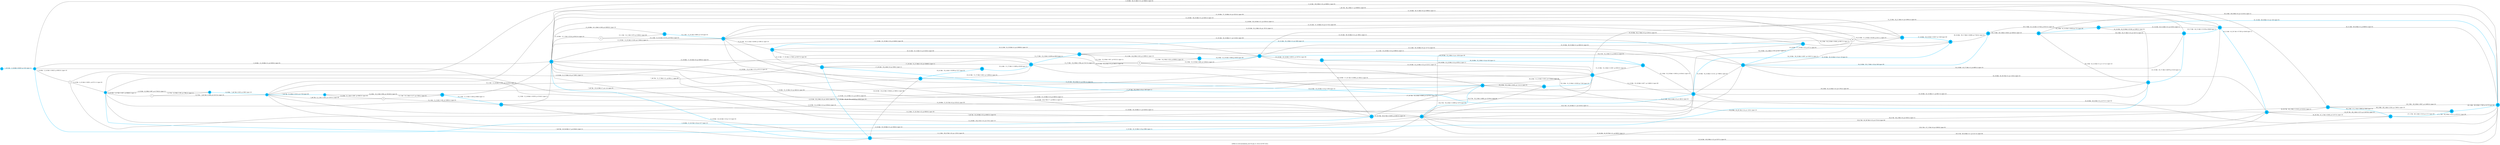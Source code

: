 graph LINKS{
	label="LINKS [v1.8.6] installation_test Fri Jan 21 16:41:34 PST 2022;"
	rankdir=LR;
	node [shape = circle];
	1 [style=filled, fillcolor=deepskyblue, color=deepskyblue]
	2 [style=filled, fillcolor=deepskyblue, color=deepskyblue]
	1 -- 2 [ label = "1_40.1kb - 2_24.6kb l=65821 g=181 type=11", penwidth=2.0, color=deepskyblue ]
	2 -- 3 [ label = "2_24.6kb - 3_14.3kb l=18423, g=8853.0, type=10" ]
	2 -- 12 [ label = "2_24.6kb - 12_16.6kb l=5, g=5030.0, type=01" ]
	2 [style=filled, fillcolor=deepskyblue, color=deepskyblue]
	27 [style=filled, fillcolor=deepskyblue, color=deepskyblue]
	2 -- 27 [ label = "2_24.6kb - 27_33.7kb l=10 g=1377 type=10", penwidth=2.0, color=deepskyblue ]
	2 -- 31 [ label = "2_24.6kb - 31_22.9kb l=9, g=4653.0, type=00" ]
	2 -- 44 [ label = "2_24.6kb - 44_21.4kb l=11, g=2646.0, type=01" ]
	3 -- 4 [ label = "3_14.3kb - 4_10.5kb l=24951, g=6711.3, type=01" ]
	3 -- 31 [ label = "3_14.3kb - 31_22.9kb l=13, g=2034.0, type=10" ]
	3 -- 49 [ label = "3_14.3kb - 49_8.9kb l=10, g=6606.2, type=01" ]
	4 -- 5 [ label = "4_10.5kb - 5_0.7kb l=1857, g=8848.0, type=11" ]
	4 -- 6 [ label = "4_10.5kb - 6_0.9kb l=667, g=17542.0, type=11" ]
	4 -- 21 [ label = "4_10.5kb - 21_27.0kb l=6, g=7169.5, type=11" ]
	4 -- 30 [ label = "4_10.5kb - 30_3.0kb l=6, g=-543.0, type=11" ]
	4 -- 31 [ label = "4_10.5kb - 31_22.9kb l=11, g=2387.0, type=01" ]
	4 -- 33 [ label = "4_10.5kb - 33_20.9kb l=5, g=1950.0, type=10" ]
	4 [style=filled, fillcolor=deepskyblue, color=deepskyblue]
	42 [style=filled, fillcolor=deepskyblue, color=deepskyblue]
	4 -- 42 [ label = "4_10.5kb - 42_22.0kb l=10 g=3981 type=11", penwidth=2.0, color=deepskyblue ]
	5 -- 6 [ label = "5_0.7kb - 6_0.9kb l=295, g=7981.0, type=11" ]
	5 -- 7 [ label = "5_0.7kb - 7_48.7kb l=1399, g=12575.0, type=10" ]
	6 [style=filled, fillcolor=deepskyblue, color=deepskyblue]
	7 [style=filled, fillcolor=deepskyblue, color=deepskyblue]
	6 -- 7 [ label = "6_0.9kb - 7_48.7kb l=5031 g=3691 type=10", penwidth=2.0, color=deepskyblue ]
	7 [style=filled, fillcolor=deepskyblue, color=deepskyblue]
	8 [style=filled, fillcolor=deepskyblue, color=deepskyblue]
	7 -- 8 [ label = "7_48.7kb - 8_4.0kb l=23311 g=1734 type=00", penwidth=2.0, color=deepskyblue ]
	7 -- 9 [ label = "7_48.7kb - 9_1.1kb l=1483, g=15201.0, type=00" ]
	7 -- 18 [ label = "7_48.7kb - 18_34.3kb l=7, g=5344.0, type=11" ]
	7 -- 19 [ label = "7_48.7kb - 19_41.9kb l=7, g=-1.0, type=01" ]
	7 -- 21 [ label = "7_48.7kb - 21_27.0kb l=11, g=6011.7, type=00" ]
	7 -- 33 [ label = "7_48.7kb - 33_20.9kb l=25, g=6822.3, type=01" ]
	7 -- 46 [ label = "7_48.7kb - 46_2.9kb l=7, g=6606.0, type=01" ]
	8 -- 9 [ label = "8_4.0kb - 9_1.1kb l=1087, g=9462.9, type=00" ]
	8 -- 10 [ label = "8_4.0kb - 10_2.2kb l=904, g=18140.8, type=01" ]
	9 -- 10 [ label = "9_1.1kb - 10_2.2kb l=1177, g=7593.2, type=01" ]
	9 -- 11 [ label = "9_1.1kb - 11_3.5kb l=548, g=18665.0, type=01" ]
	10 [style=filled, fillcolor=deepskyblue, color=deepskyblue]
	11 [style=filled, fillcolor=deepskyblue, color=deepskyblue]
	10 -- 11 [ label = "10_2.2kb - 11_3.5kb l=1943 g=8892 type=11", penwidth=2.0, color=deepskyblue ]
	10 -- 12 [ label = "10_2.2kb - 12_16.6kb l=2391, g=15526.8, type=11" ]
	11 -- 12 [ label = "11_3.5kb - 12_16.6kb l=18230, g=3144.0, type=11" ]
	11 -- 27 [ label = "11_3.5kb - 27_33.7kb l=13, g=9959.9, type=00" ]
	11 -- 28 [ label = "11_3.5kb - 28_6.7kb l=10, g=-133.0, type=01" ]
	12 -- 13 [ label = "12_16.6kb - 13_1.2kb l=3124, g=9512.0, type=10" ]
	12 -- 14 [ label = "12_16.6kb - 14_1.2kb l=1183, g=16050.0, type=10" ]
	12 -- 15 [ label = "12_16.6kb - 15_33.2kb l=1520, g=17465.0, type=11" ]
	12 -- 17 [ label = "12_16.6kb - 17_20.2kb l=8, g=4903.0, type=01" ]
	12 [style=filled, fillcolor=deepskyblue, color=deepskyblue]
	18 [style=filled, fillcolor=deepskyblue, color=deepskyblue]
	12 -- 18 [ label = "12_16.6kb - 18_34.3kb l=16 g=112 type=01", penwidth=2.0, color=deepskyblue ]
	12 -- 19 [ label = "12_16.6kb - 19_41.9kb l=10, g=911.9, type=01" ]
	12 -- 25 [ label = "12_16.6kb - 25_19.3kb l=16, g=5448.8, type=00" ]
	12 -- 27 [ label = "12_16.6kb - 27_33.7kb l=8, g=1614.0, type=00" ]
	12 -- 28 [ label = "12_16.6kb - 28_6.7kb l=13, g=276.0, type=10" ]
	12 -- 31 [ label = "12_16.6kb - 31_22.9kb l=13, g=3492.6, type=11" ]
	12 -- 34 [ label = "12_16.6kb - 34_10.8kb l=7, g=5526.0, type=11" ]
	12 -- 36 [ label = "12_16.6kb - 36_32.8kb l=5, g=4561.0, type=10" ]
	12 -- 37 [ label = "12_16.6kb - 37_19.8kb l=6, g=3225.0, type=00" ]
	12 -- 38 [ label = "12_16.6kb - 38_16.0kb l=11, g=2635.0, type=11" ]
	12 -- 44 [ label = "12_16.6kb - 44_21.4kb l=8, g=2988.0, type=11" ]
	13 -- 14 [ label = "13_1.2kb - 14_1.2kb l=670, g=5369.0, type=00" ]
	13 -- 15 [ label = "13_1.2kb - 15_33.2kb l=4720, g=6784.0, type=01" ]
	14 [style=filled, fillcolor=deepskyblue, color=deepskyblue]
	15 [style=filled, fillcolor=deepskyblue, color=deepskyblue]
	14 -- 15 [ label = "14_1.2kb - 15_33.2kb l=8665 g=218 type=01", penwidth=2.0, color=deepskyblue ]
	15 -- 16 [ label = "15_33.2kb - 16_12.2kb l=42636, g=2891.6, type=10" ]
	15 -- 28 [ label = "15_33.2kb - 28_6.7kb l=7, g=6952.3, type=01" ]
	15 -- 29 [ label = "15_33.2kb - 29_4.0kb l=5, g=3957.4, type=01" ]
	15 -- 34 [ label = "15_33.2kb - 34_10.8kb l=7, g=1128.0, type=00" ]
	15 -- 35 [ label = "15_33.2kb - 35_2.0kb l=8, g=-787.0, type=11" ]
	15 -- 37 [ label = "15_33.2kb - 37_19.8kb l=6, g=2770.0, type=00" ]
	15 -- 38 [ label = "15_33.2kb - 38_16.0kb l=11, g=-390.5, type=11" ]
	16 -- 17 [ label = "16_12.2kb - 17_20.2kb l=27663, g=6327.9, type=00" ]
	16 -- 22 [ label = "16_12.2kb - 22_3.2kb l=5, g=2183.0, type=00" ]
	16 -- 25 [ label = "16_12.2kb - 25_19.3kb l=5, g=10608.0, type=10" ]
	16 -- 29 [ label = "16_12.2kb - 29_4.0kb l=9, g=2882.0, type=00" ]
	16 [style=filled, fillcolor=deepskyblue, color=deepskyblue]
	35 [style=filled, fillcolor=deepskyblue, color=deepskyblue]
	16 -- 35 [ label = "16_12.2kb - 35_2.0kb l=11 g=1665 type=10", penwidth=2.0, color=deepskyblue ]
	17 [style=filled, fillcolor=deepskyblue, color=deepskyblue]
	18 [style=filled, fillcolor=deepskyblue, color=deepskyblue]
	17 -- 18 [ label = "17_20.2kb - 18_34.3kb l=42323 g=3658 type=00", penwidth=2.0, color=deepskyblue ]
	17 -- 20 [ label = "17_20.2kb - 20_4.4kb l=8, g=398.0, type=11" ]
	17 -- 21 [ label = "17_20.2kb - 21_27.0kb l=10, g=10468.0, type=11" ]
	17 [style=filled, fillcolor=deepskyblue, color=deepskyblue]
	29 [style=filled, fillcolor=deepskyblue, color=deepskyblue]
	17 -- 29 [ label = "17_20.2kb - 29_4.0kb l=10 g=-563 type=11", penwidth=2.0, color=deepskyblue ]
	18 -- 19 [ label = "18_34.3kb - 19_41.9kb l=30444, g=5885.0, type=00" ]
	18 -- 45 [ label = "18_34.3kb - 45_30.7kb l=11, g=649.0, type=11" ]
	18 -- 49 [ label = "18_34.3kb - 49_8.9kb l=13, g=2237.4, type=01" ]
	19 [style=filled, fillcolor=deepskyblue, color=deepskyblue]
	20 [style=filled, fillcolor=deepskyblue, color=deepskyblue]
	19 -- 20 [ label = "19_41.9kb - 20_4.4kb l=24299 g=2227 type=01", penwidth=2.0, color=deepskyblue ]
	19 -- 21 [ label = "19_41.9kb - 21_27.0kb l=4615, g=14904.0, type=01" ]
	19 [style=filled, fillcolor=deepskyblue, color=deepskyblue]
	33 [style=filled, fillcolor=deepskyblue, color=deepskyblue]
	19 -- 33 [ label = "19_41.9kb - 33_20.9kb l=10 g=1304 type=10", penwidth=2.0, color=deepskyblue ]
	20 [style=filled, fillcolor=deepskyblue, color=deepskyblue]
	21 [style=filled, fillcolor=deepskyblue, color=deepskyblue]
	20 -- 21 [ label = "20_4.4kb - 21_27.0kb l=11889 g=8249 type=11", penwidth=2.0, color=deepskyblue ]
	21 [style=filled, fillcolor=deepskyblue, color=deepskyblue]
	22 [style=filled, fillcolor=deepskyblue, color=deepskyblue]
	21 -- 22 [ label = "21_27.0kb - 22_3.2kb l=14293 g=4916 type=11", penwidth=2.0, color=deepskyblue ]
	21 -- 23 [ label = "21_27.0kb - 23_0.9kb l=786, g=17217.0, type=11" ]
	21 -- 44 [ label = "21_27.0kb - 44_21.4kb l=9, g=-483.0, type=01" ]
	22 -- 23 [ label = "22_3.2kb - 23_0.9kb l=847, g=9132.0, type=11" ]
	22 -- 24 [ label = "22_3.2kb - 24_0.9kb l=453, g=18085.0, type=10" ]
	22 -- 33 [ label = "22_3.2kb - 33_20.9kb l=10, g=4963.0, type=11" ]
	22 -- 34 [ label = "22_3.2kb - 34_10.8kb l=9, g=-277.0, type=01" ]
	23 -- 24 [ label = "23_0.9kb - 24_0.9kb l=424, g=8090.0, type=10" ]
	23 -- 25 [ label = "23_0.9kb - 25_19.3kb l=869, g=15943.0, type=10" ]
	23 -- 45 [ label = "23_0.9kb - 45_30.7kb l=14, g=-120.0, type=10" ]
	24 [style=filled, fillcolor=deepskyblue, color=deepskyblue]
	25 [style=filled, fillcolor=deepskyblue, color=deepskyblue]
	24 -- 25 [ label = "24_0.9kb - 25_19.3kb l=3664 g=6930 type=00", penwidth=2.0, color=deepskyblue ]
	25 -- 26 [ label = "25_19.3kb - 26_24.8kb l=48352, g=2679.0, type=00" ]
	25 -- 31 [ label = "25_19.3kb - 31_22.9kb l=23, g=2223.2, type=10" ]
	25 [style=filled, fillcolor=deepskyblue, color=deepskyblue]
	32 [style=filled, fillcolor=deepskyblue, color=deepskyblue]
	25 -- 32 [ label = "25_19.3kb - 32_3.6kb l=5 g=-1034 type=00", penwidth=2.0, color=deepskyblue ]
	25 -- 36 [ label = "25_19.3kb - 36_32.8kb l=5, g=8813.0, type=01" ]
	25 -- 39 [ label = "25_19.3kb - 39_17.6kb l=9, g=3292.0, type=01" ]
	26 -- 27 [ label = "26_24.8kb - 27_33.7kb l=52998, g=1965.0, type=01" ]
	26 -- 31 [ label = "26_24.8kb - 31_22.9kb l=14, g=695.0, type=11" ]
	26 [style=filled, fillcolor=deepskyblue, color=deepskyblue]
	32 [style=filled, fillcolor=deepskyblue, color=deepskyblue]
	26 -- 32 [ label = "26_24.8kb - 32_3.6kb l=14 g=145 type=11", penwidth=2.0, color=deepskyblue ]
	27 -- 28 [ label = "27_33.7kb - 28_6.7kb l=24592, g=4822.0, type=10" ]
	27 -- 29 [ label = "27_33.7kb - 29_4.0kb l=6388, g=12578.0, type=10" ]
	28 [style=filled, fillcolor=deepskyblue, color=deepskyblue]
	29 [style=filled, fillcolor=deepskyblue, color=deepskyblue]
	28 -- 29 [ label = "28_6.7kb - 29_4.0kb l=12899 g=1070 type=00", penwidth=2.0, color=deepskyblue ]
	28 -- 30 [ label = "28_6.7kb - 30_3.0kb l=4860, g=12230.0, type=01" ]
	28 -- 33 [ label = "28_6.7kb - 33_20.9kb l=7, g=2318.0, type=11" ]
	28 -- 35 [ label = "28_6.7kb - 35_2.0kb l=5, g=6831.0, type=01" ]
	28 -- 45 [ label = "28_6.7kb - 45_30.7kb l=13, g=1721.8, type=00" ]
	28 -- 46 [ label = "28_6.7kb - 46_2.9kb l=6, g=3350.3, type=11" ]
	28 -- 47 [ label = "28_6.7kb - 47_2.7kb l=8, g=2400.8, type=01" ]
	28 -- 49 [ label = "28_6.7kb - 49_8.9kb l=17, g=1217.0, type=00" ]
	29 -- 30 [ label = "29_4.0kb - 30_3.0kb l=3930, g=7151.0, type=01" ]
	29 -- 31 [ label = "29_4.0kb - 31_22.9kb l=1625, g=17356.0, type=00" ]
	29 -- 42 [ label = "29_4.0kb - 42_22.0kb l=13, g=1795.0, type=00" ]
	30 [style=filled, fillcolor=deepskyblue, color=deepskyblue]
	31 [style=filled, fillcolor=deepskyblue, color=deepskyblue]
	30 -- 31 [ label = "30_3.0kb - 31_22.9kb l=10283 g=7165 type=10", penwidth=2.0, color=deepskyblue ]
	31 -- 32 [ label = "31_22.9kb - 32_3.6kb l=11907, g=6953.0, type=01" ]
	31 -- 33 [ label = "31_22.9kb - 33_20.9kb l=4677, g=14865.0, type=00" ]
	31 -- 43 [ label = "31_22.9kb - 43_27.3kb l=5, g=10951.0, type=01" ]
	32 -- 33 [ label = "32_3.6kb - 33_20.9kb l=16624, g=4344.0, type=10" ]
	33 -- 34 [ label = "33_20.9kb - 34_10.8kb l=21151, g=7899.0, type=01" ]
	33 -- 37 [ label = "33_20.9kb - 37_19.8kb l=20, g=97.0, type=01" ]
	33 [style=filled, fillcolor=deepskyblue, color=deepskyblue]
	38 [style=filled, fillcolor=deepskyblue, color=deepskyblue]
	33 -- 38 [ label = "33_20.9kb - 38_16.0kb l=13 g=-19 type=01", penwidth=2.0, color=deepskyblue ]
	33 -- 42 [ label = "33_20.9kb - 42_22.0kb l=7, g=6617.0, type=10" ]
	33 -- 49 [ label = "33_20.9kb - 49_8.9kb l=6, g=4712.3, type=01" ]
	34 [style=filled, fillcolor=deepskyblue, color=deepskyblue]
	35 [style=filled, fillcolor=deepskyblue, color=deepskyblue]
	34 -- 35 [ label = "34_10.8kb - 35_2.0kb l=7767 g=4217 type=11", penwidth=2.0, color=deepskyblue ]
	34 -- 36 [ label = "34_10.8kb - 36_32.8kb l=4387, g=15057.0, type=11" ]
	34 [style=filled, fillcolor=deepskyblue, color=deepskyblue]
	39 [style=filled, fillcolor=deepskyblue, color=deepskyblue]
	34 -- 39 [ label = "34_10.8kb - 39_17.6kb l=18 g=340 type=00", penwidth=2.0, color=deepskyblue ]
	34 -- 43 [ label = "34_10.8kb - 43_27.3kb l=5, g=4891.0, type=10" ]
	34 -- 45 [ label = "34_10.8kb - 45_30.7kb l=5, g=-216.0, type=10" ]
	35 -- 36 [ label = "35_2.0kb - 36_32.8kb l=5648, g=8827.0, type=11" ]
	36 -- 37 [ label = "36_32.8kb - 37_19.8kb l=62363, g=627.2, type=10" ]
	37 [style=filled, fillcolor=deepskyblue, color=deepskyblue]
	38 [style=filled, fillcolor=deepskyblue, color=deepskyblue]
	37 -- 38 [ label = "37_19.8kb - 38_16.0kb l=55627 g=1340 type=00", penwidth=2.0, color=deepskyblue ]
	38 -- 39 [ label = "38_16.0kb - 39_17.6kb l=24008, g=7343.6, type=01" ]
	39 -- 40 [ label = "39_17.6kb - 40_3.0kb l=16415, g=2834.0, type=10" ]
	39 -- 41 [ label = "39_17.6kb - 41_14.2kb l=27544, g=6515.0, type=10" ]
	40 [style=filled, fillcolor=deepskyblue, color=deepskyblue]
	41 [style=filled, fillcolor=deepskyblue, color=deepskyblue]
	40 -- 41 [ label = "40_3.0kb - 41_14.2kb l=16024 g=721 type=00", penwidth=2.0, color=deepskyblue ]
	40 -- 42 [ label = "40_3.0kb - 42_22.0kb l=5, g=-1171.0, type=10" ]
	40 -- 43 [ label = "40_3.0kb - 43_27.3kb l=13, g=1427.0, type=01" ]
	40 -- 49 [ label = "40_3.0kb - 49_8.9kb l=6, g=11216.0, type=11" ]
	41 -- 42 [ label = "41_14.2kb - 42_22.0kb l=31345, g=5685.0, type=01" ]
	41 -- 44 [ label = "41_14.2kb - 44_21.4kb l=12, g=520.0, type=11" ]
	41 [style=filled, fillcolor=deepskyblue, color=deepskyblue]
	49 [style=filled, fillcolor=deepskyblue, color=deepskyblue]
	41 -- 49 [ label = "41_14.2kb - 49_8.9kb l=11 g=-181 type=01", penwidth=2.0, color=deepskyblue ]
	42 [style=filled, fillcolor=deepskyblue, color=deepskyblue]
	43 [style=filled, fillcolor=deepskyblue, color=deepskyblue]
	42 -- 43 [ label = "42_22.0kb - 43_27.3kb l=44976 g=3216 type=11", penwidth=2.0, color=deepskyblue ]
	43 [style=filled, fillcolor=deepskyblue, color=deepskyblue]
	44 [style=filled, fillcolor=deepskyblue, color=deepskyblue]
	43 -- 44 [ label = "43_27.3kb - 44_21.4kb l=21236 g=8040 type=11", penwidth=2.0, color=deepskyblue ]
	44 [style=filled, fillcolor=deepskyblue, color=deepskyblue]
	45 [style=filled, fillcolor=deepskyblue, color=deepskyblue]
	44 -- 45 [ label = "44_21.4kb - 45_30.7kb l=37285 g=4546 type=11", penwidth=2.0, color=deepskyblue ]
	44 -- 49 [ label = "44_21.4kb - 49_8.9kb l=5, g=8600.0, type=01" ]
	45 -- 46 [ label = "45_30.7kb - 46_2.9kb l=12243, g=5519.0, type=11" ]
	45 -- 47 [ label = "45_30.7kb - 47_2.7kb l=5508, g=11472.0, type=10" ]
	45 -- 48 [ label = "45_30.7kb - 48_2.4kb l=2275, g=15878.0, type=10" ]
	46 [style=filled, fillcolor=deepskyblue, color=deepskyblue]
	47 [style=filled, fillcolor=deepskyblue, color=deepskyblue]
	46 -- 47 [ label = "46_2.9kb - 47_2.7kb l=3860 g=3060 type=10", penwidth=2.0, color=deepskyblue ]
	46 -- 48 [ label = "46_2.9kb - 48_2.4kb l=2545, g=7466.0, type=10" ]
	46 -- 49 [ label = "46_2.9kb - 49_8.9kb l=3857, g=14002.0, type=10" ]
	47 [style=filled, fillcolor=deepskyblue, color=deepskyblue]
	48 [style=filled, fillcolor=deepskyblue, color=deepskyblue]
	47 -- 48 [ label = "47_2.7kb - 48_2.4kb l=3152 g=1717 type=00", penwidth=2.0, color=deepskyblue ]
	47 -- 49 [ label = "47_2.7kb - 49_8.9kb l=6155, g=8253.0, type=00" ]
	48 [style=filled, fillcolor=deepskyblue, color=deepskyblue]
	49 [style=filled, fillcolor=deepskyblue, color=deepskyblue]
	48 -- 49 [ label = "48_2.4kb - 49_8.9kb l=7892 g=4170 type=00", penwidth=2.0, color=deepskyblue ]
}
